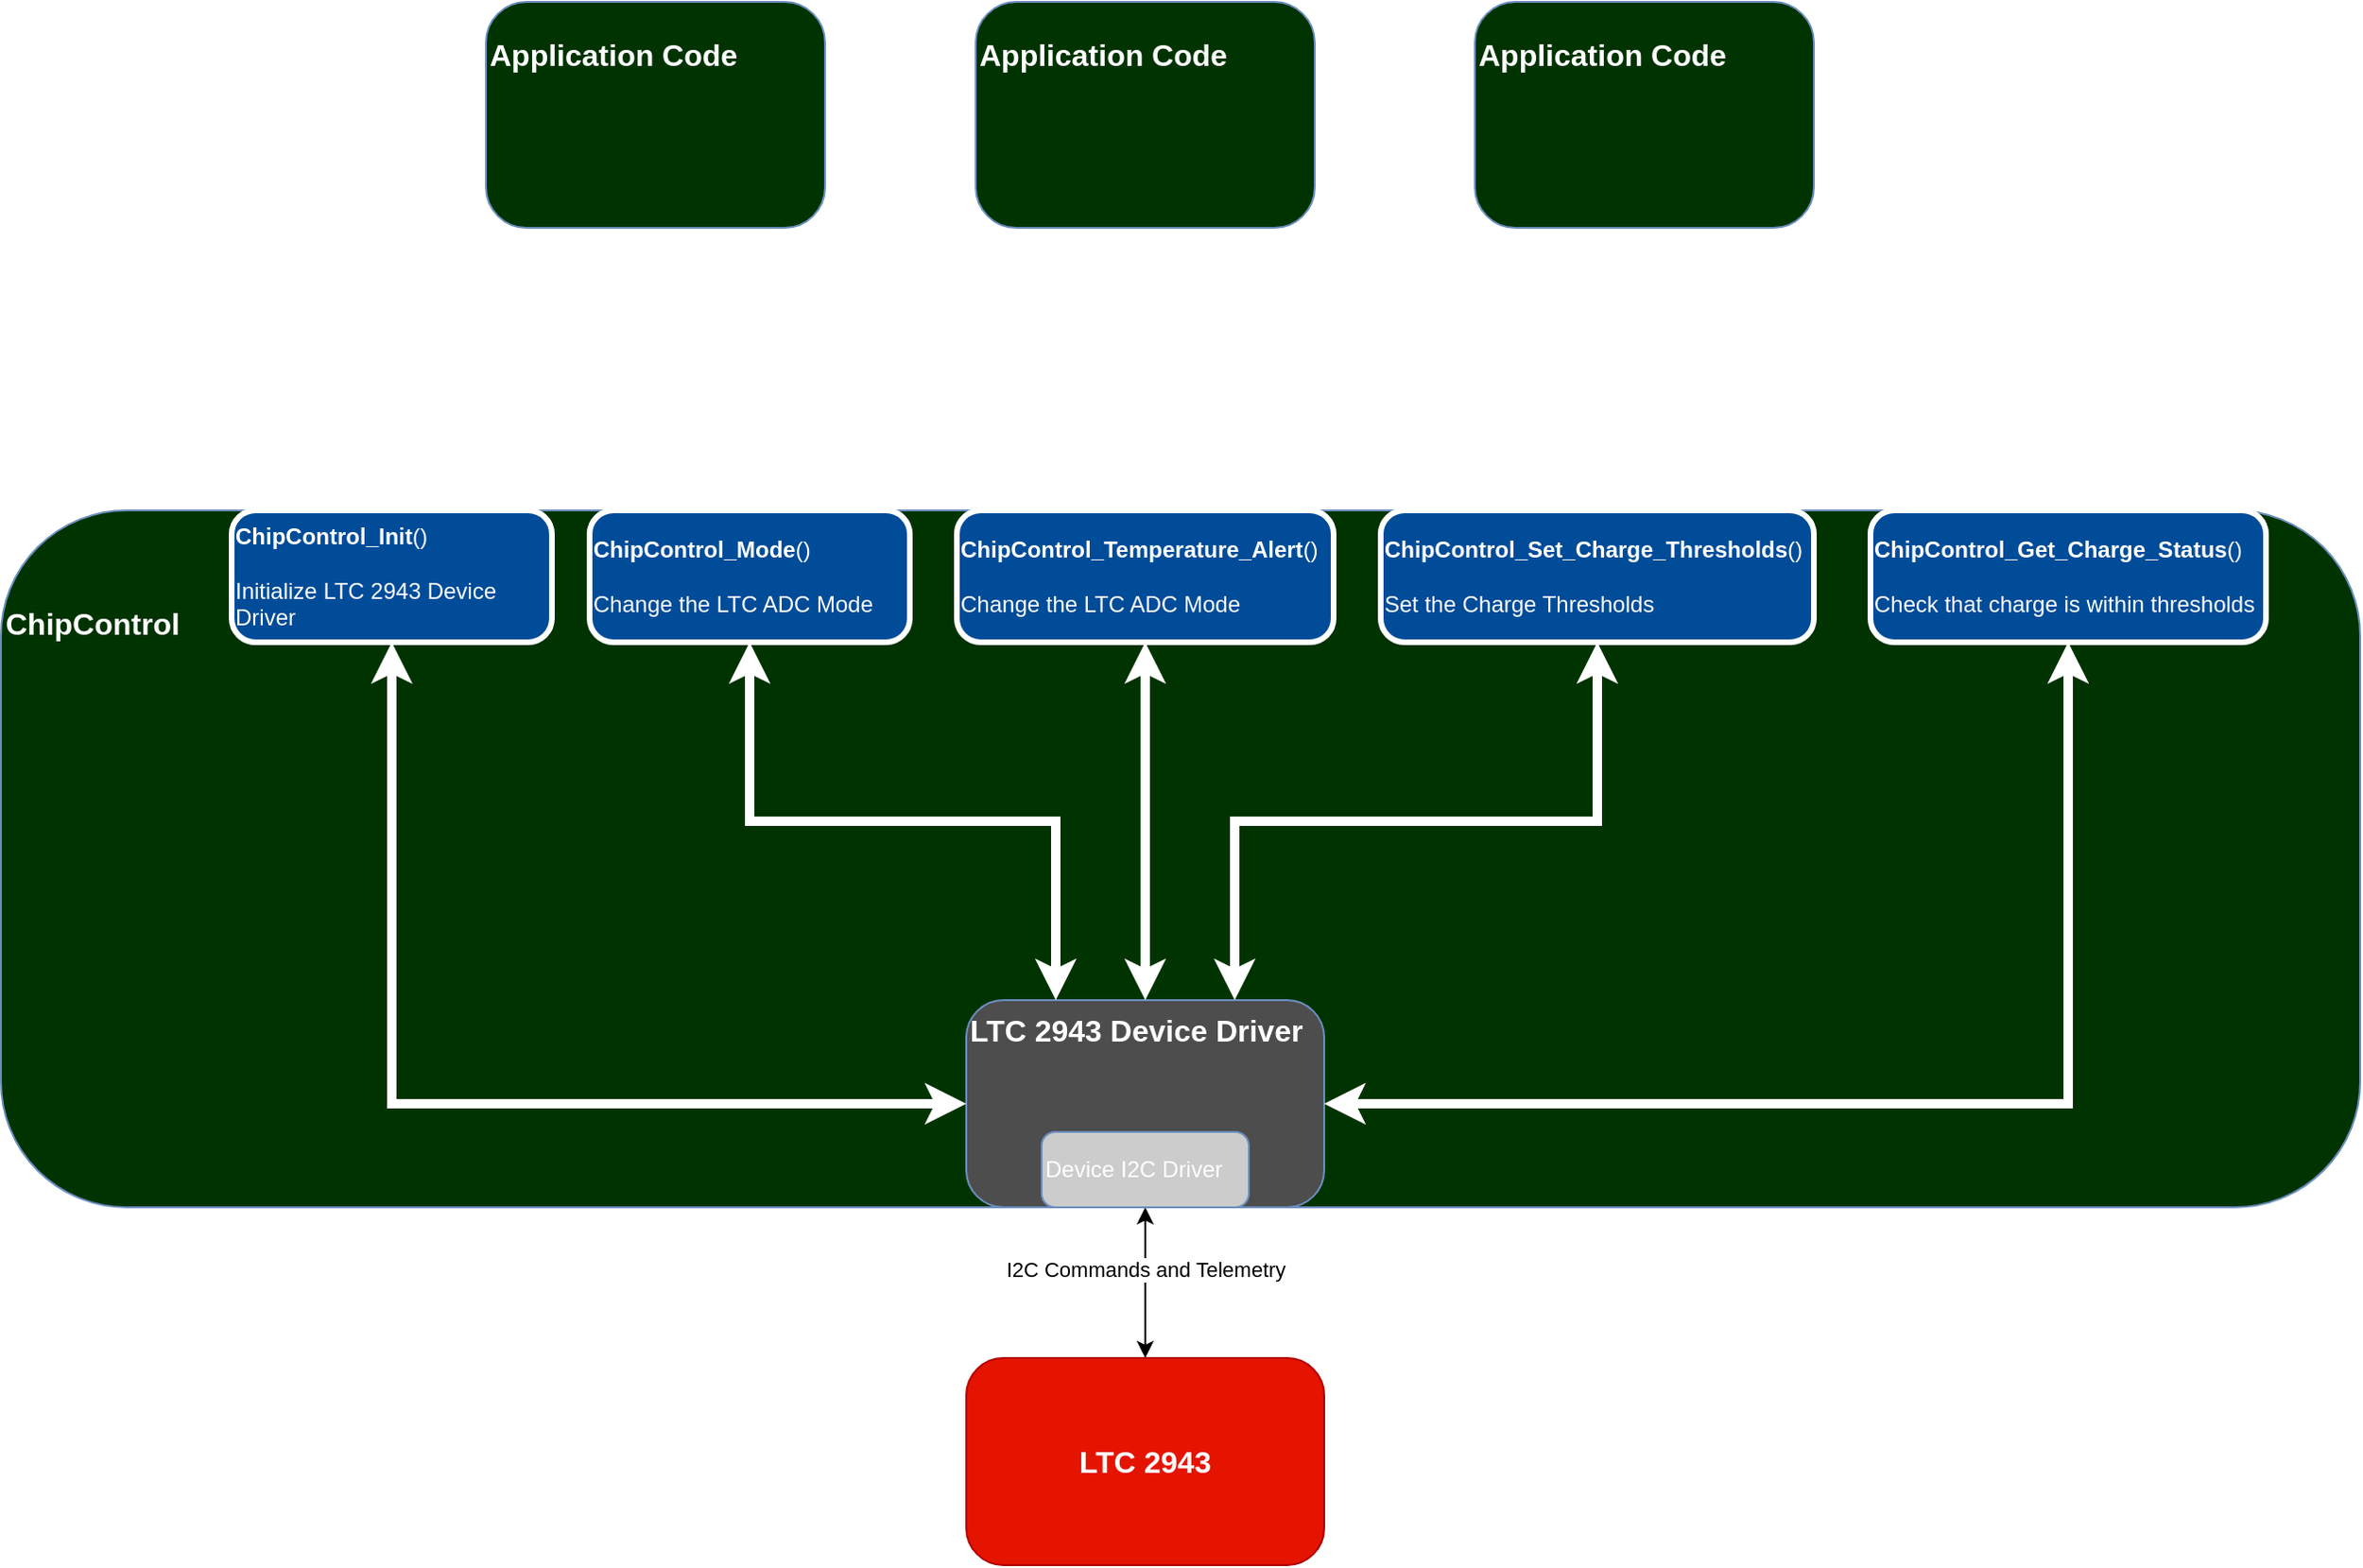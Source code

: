 <mxfile version="21.6.5" type="github">
  <diagram name="Page-1" id="YSngG0qGiOhu6M7bXhyd">
    <mxGraphModel dx="2438" dy="1976" grid="1" gridSize="10" guides="1" tooltips="1" connect="1" arrows="1" fold="1" page="1" pageScale="1" pageWidth="850" pageHeight="1100" math="0" shadow="0">
      <root>
        <mxCell id="0" />
        <mxCell id="1" parent="0" />
        <mxCell id="AsTAmV6llMDFFiS0ubSx-2" value="&lt;div style=&quot;line-height: 150%; font-size: 16px;&quot;&gt;&lt;span style=&quot;background-color: initial; color: rgb(255, 255, 255); font-size: 16px;&quot;&gt;ChipControl&amp;nbsp;&lt;/span&gt;&lt;br style=&quot;font-size: 16px;&quot;&gt;&lt;/div&gt;" style="rounded=1;whiteSpace=wrap;html=1;fillColor=#003300;strokeColor=#6c8ebf;gradientColor=none;align=left;arcSize=18;fontSize=16;spacingTop=-250;fontStyle=1" parent="1" vertex="1">
          <mxGeometry x="-202.5" y="-90" width="1252.5" height="370" as="geometry" />
        </mxCell>
        <mxCell id="AsTAmV6llMDFFiS0ubSx-3" value="&lt;font color=&quot;#ffffff&quot; style=&quot;font-size: 16px;&quot;&gt;LTC 2943 Device Driver&lt;/font&gt;" style="rounded=1;whiteSpace=wrap;html=1;fillColor=#4D4D4D;strokeColor=#6c8ebf;gradientColor=none;align=left;arcSize=18;fontSize=16;spacingTop=-79;fontStyle=1" parent="1" vertex="1">
          <mxGeometry x="310" y="170" width="190" height="110" as="geometry" />
        </mxCell>
        <mxCell id="AsTAmV6llMDFFiS0ubSx-7" style="edgeStyle=orthogonalEdgeStyle;rounded=0;orthogonalLoop=1;jettySize=auto;html=1;exitX=0.5;exitY=1;exitDx=0;exitDy=0;entryX=0.5;entryY=0;entryDx=0;entryDy=0;startArrow=classic;startFill=1;" parent="1" source="AsTAmV6llMDFFiS0ubSx-4" target="AsTAmV6llMDFFiS0ubSx-5" edge="1">
          <mxGeometry relative="1" as="geometry" />
        </mxCell>
        <mxCell id="AsTAmV6llMDFFiS0ubSx-8" value="I2C Commands and Telemetry" style="edgeLabel;html=1;align=center;verticalAlign=middle;resizable=0;points=[];" parent="AsTAmV6llMDFFiS0ubSx-7" vertex="1" connectable="0">
          <mxGeometry x="-0.183" y="4" relative="1" as="geometry">
            <mxPoint x="-4" as="offset" />
          </mxGeometry>
        </mxCell>
        <mxCell id="AsTAmV6llMDFFiS0ubSx-4" value="&lt;font color=&quot;#ffffff&quot;&gt;Device I2C Driver&lt;/font&gt;" style="rounded=1;whiteSpace=wrap;html=1;fillColor=#CCCCCC;strokeColor=#6c8ebf;gradientColor=none;align=left;arcSize=18;" parent="1" vertex="1">
          <mxGeometry x="350" y="240" width="110" height="40" as="geometry" />
        </mxCell>
        <mxCell id="AsTAmV6llMDFFiS0ubSx-5" value="&lt;font color=&quot;#ffffff&quot; style=&quot;font-size: 16px;&quot;&gt;LTC 2943&lt;/font&gt;" style="rounded=1;whiteSpace=wrap;html=1;fillColor=#e51400;strokeColor=#B20000;align=center;arcSize=18;fontColor=#ffffff;fontSize=16;fontStyle=1" parent="1" vertex="1">
          <mxGeometry x="310" y="360" width="190" height="110" as="geometry" />
        </mxCell>
        <mxCell id="uFqVLY0AYo3u75sG4OVG-9" style="edgeStyle=orthogonalEdgeStyle;rounded=0;orthogonalLoop=1;jettySize=auto;html=1;exitX=0.5;exitY=1;exitDx=0;exitDy=0;entryX=0;entryY=0.5;entryDx=0;entryDy=0;endArrow=classic;endFill=1;startArrow=classic;startFill=1;strokeWidth=5;strokeColor=#FFFFFF;" edge="1" parent="1" source="AsTAmV6llMDFFiS0ubSx-9" target="AsTAmV6llMDFFiS0ubSx-3">
          <mxGeometry relative="1" as="geometry" />
        </mxCell>
        <mxCell id="AsTAmV6llMDFFiS0ubSx-9" value="&lt;font color=&quot;#ffffff&quot;&gt;&lt;b&gt;ChipControl_Init&lt;/b&gt;()&lt;br&gt;&lt;br&gt;Initialize LTC 2943 Device Driver&lt;/font&gt;" style="rounded=1;whiteSpace=wrap;html=1;fillColor=#004C99;strokeColor=#FFFFFF;gradientColor=none;align=left;arcSize=18;strokeWidth=3;" parent="1" vertex="1">
          <mxGeometry x="-80" y="-90" width="170" height="70" as="geometry" />
        </mxCell>
        <mxCell id="uFqVLY0AYo3u75sG4OVG-2" value="&lt;div style=&quot;line-height: 150%; font-size: 16px;&quot;&gt;&lt;span style=&quot;background-color: initial; color: rgb(255, 255, 255); font-size: 16px;&quot;&gt;Application Code&lt;/span&gt;&lt;br style=&quot;font-size: 16px;&quot;&gt;&lt;/div&gt;" style="rounded=1;whiteSpace=wrap;html=1;fillColor=#003300;strokeColor=#6c8ebf;gradientColor=none;align=left;arcSize=18;spacingTop=-65;fontSize=16;fontStyle=1" vertex="1" parent="1">
          <mxGeometry x="55" y="-360" width="180" height="120" as="geometry" />
        </mxCell>
        <mxCell id="uFqVLY0AYo3u75sG4OVG-3" value="&lt;div style=&quot;line-height: 150%; font-size: 16px;&quot;&gt;&lt;span style=&quot;background-color: initial; color: rgb(255, 255, 255); font-size: 16px;&quot;&gt;Application Code&lt;/span&gt;&lt;br style=&quot;font-size: 16px;&quot;&gt;&lt;/div&gt;" style="rounded=1;whiteSpace=wrap;html=1;fillColor=#003300;strokeColor=#6c8ebf;gradientColor=none;align=left;arcSize=18;spacingTop=-65;fontSize=16;fontStyle=1" vertex="1" parent="1">
          <mxGeometry x="315" y="-360" width="180" height="120" as="geometry" />
        </mxCell>
        <mxCell id="uFqVLY0AYo3u75sG4OVG-4" value="&lt;div style=&quot;line-height: 150%; font-size: 16px;&quot;&gt;&lt;span style=&quot;background-color: initial; color: rgb(255, 255, 255); font-size: 16px;&quot;&gt;Application Code&lt;/span&gt;&lt;br style=&quot;font-size: 16px;&quot;&gt;&lt;/div&gt;" style="rounded=1;whiteSpace=wrap;html=1;fillColor=#003300;strokeColor=#6c8ebf;gradientColor=none;align=left;arcSize=18;spacingTop=-65;fontSize=16;fontStyle=1" vertex="1" parent="1">
          <mxGeometry x="580" y="-360" width="180" height="120" as="geometry" />
        </mxCell>
        <mxCell id="uFqVLY0AYo3u75sG4OVG-5" value="&lt;font color=&quot;#ffffff&quot;&gt;&lt;b&gt;ChipControl_Mode&lt;/b&gt;()&lt;br&gt;&lt;br&gt;Change the LTC ADC Mode&lt;br&gt;&lt;/font&gt;" style="rounded=1;whiteSpace=wrap;html=1;fillColor=#004C99;strokeColor=#FFFFFF;gradientColor=none;align=left;arcSize=18;strokeWidth=3;" vertex="1" parent="1">
          <mxGeometry x="110" y="-90" width="170" height="70" as="geometry" />
        </mxCell>
        <mxCell id="uFqVLY0AYo3u75sG4OVG-6" value="&lt;font color=&quot;#ffffff&quot;&gt;&lt;b&gt;ChipControl_Temperature_Alert&lt;/b&gt;()&lt;br&gt;&lt;br&gt;Change the LTC ADC Mode&lt;br&gt;&lt;/font&gt;" style="rounded=1;whiteSpace=wrap;html=1;fillColor=#004C99;strokeColor=#FFFFFF;gradientColor=none;align=left;arcSize=18;strokeWidth=3;" vertex="1" parent="1">
          <mxGeometry x="305" y="-90" width="200" height="70" as="geometry" />
        </mxCell>
        <mxCell id="uFqVLY0AYo3u75sG4OVG-7" value="&lt;font color=&quot;#ffffff&quot;&gt;&lt;b&gt;ChipControl_Get_Charge_Status&lt;/b&gt;()&lt;br&gt;&lt;br&gt;Check that charge is within thresholds&lt;br&gt;&lt;/font&gt;" style="rounded=1;whiteSpace=wrap;html=1;fillColor=#004C99;strokeColor=#FFFFFF;gradientColor=none;align=left;arcSize=18;strokeWidth=3;" vertex="1" parent="1">
          <mxGeometry x="790" y="-90" width="210" height="70" as="geometry" />
        </mxCell>
        <mxCell id="uFqVLY0AYo3u75sG4OVG-8" value="&lt;font color=&quot;#ffffff&quot;&gt;&lt;b&gt;ChipControl_Set_Charge_Thresholds&lt;/b&gt;()&lt;br&gt;&lt;br&gt;Set the Charge Thresholds&lt;br&gt;&lt;/font&gt;" style="rounded=1;whiteSpace=wrap;html=1;fillColor=#004C99;strokeColor=#FFFFFF;gradientColor=none;align=left;arcSize=18;strokeWidth=3;" vertex="1" parent="1">
          <mxGeometry x="530" y="-90" width="230" height="70" as="geometry" />
        </mxCell>
        <mxCell id="uFqVLY0AYo3u75sG4OVG-10" style="edgeStyle=orthogonalEdgeStyle;rounded=0;orthogonalLoop=1;jettySize=auto;html=1;exitX=0.5;exitY=1;exitDx=0;exitDy=0;entryX=0.25;entryY=0;entryDx=0;entryDy=0;endArrow=classic;endFill=1;startArrow=classic;startFill=1;strokeWidth=5;strokeColor=#FFFFFF;" edge="1" parent="1" source="uFqVLY0AYo3u75sG4OVG-5" target="AsTAmV6llMDFFiS0ubSx-3">
          <mxGeometry relative="1" as="geometry">
            <mxPoint x="15" y="-10" as="sourcePoint" />
            <mxPoint x="320" y="235" as="targetPoint" />
          </mxGeometry>
        </mxCell>
        <mxCell id="uFqVLY0AYo3u75sG4OVG-11" style="edgeStyle=orthogonalEdgeStyle;rounded=0;orthogonalLoop=1;jettySize=auto;html=1;exitX=0.5;exitY=1;exitDx=0;exitDy=0;entryX=0.5;entryY=0;entryDx=0;entryDy=0;endArrow=classic;endFill=1;startArrow=classic;startFill=1;strokeWidth=5;strokeColor=#FFFFFF;" edge="1" parent="1" source="uFqVLY0AYo3u75sG4OVG-6" target="AsTAmV6llMDFFiS0ubSx-3">
          <mxGeometry relative="1" as="geometry">
            <mxPoint x="25" as="sourcePoint" />
            <mxPoint x="330" y="245" as="targetPoint" />
          </mxGeometry>
        </mxCell>
        <mxCell id="uFqVLY0AYo3u75sG4OVG-12" style="edgeStyle=orthogonalEdgeStyle;rounded=0;orthogonalLoop=1;jettySize=auto;html=1;exitX=0.75;exitY=0;exitDx=0;exitDy=0;entryX=0.5;entryY=1;entryDx=0;entryDy=0;endArrow=classic;endFill=1;startArrow=classic;startFill=1;strokeWidth=5;strokeColor=#FFFFFF;" edge="1" parent="1" source="AsTAmV6llMDFFiS0ubSx-3" target="uFqVLY0AYo3u75sG4OVG-8">
          <mxGeometry relative="1" as="geometry">
            <mxPoint x="35" y="10" as="sourcePoint" />
            <mxPoint x="340" y="255" as="targetPoint" />
          </mxGeometry>
        </mxCell>
        <mxCell id="uFqVLY0AYo3u75sG4OVG-13" style="edgeStyle=orthogonalEdgeStyle;rounded=0;orthogonalLoop=1;jettySize=auto;html=1;exitX=0.5;exitY=1;exitDx=0;exitDy=0;entryX=1;entryY=0.5;entryDx=0;entryDy=0;endArrow=classic;endFill=1;startArrow=classic;startFill=1;strokeWidth=5;strokeColor=#FFFFFF;" edge="1" parent="1" source="uFqVLY0AYo3u75sG4OVG-7" target="AsTAmV6llMDFFiS0ubSx-3">
          <mxGeometry relative="1" as="geometry">
            <mxPoint x="45" y="20" as="sourcePoint" />
            <mxPoint x="350" y="265" as="targetPoint" />
          </mxGeometry>
        </mxCell>
      </root>
    </mxGraphModel>
  </diagram>
</mxfile>

